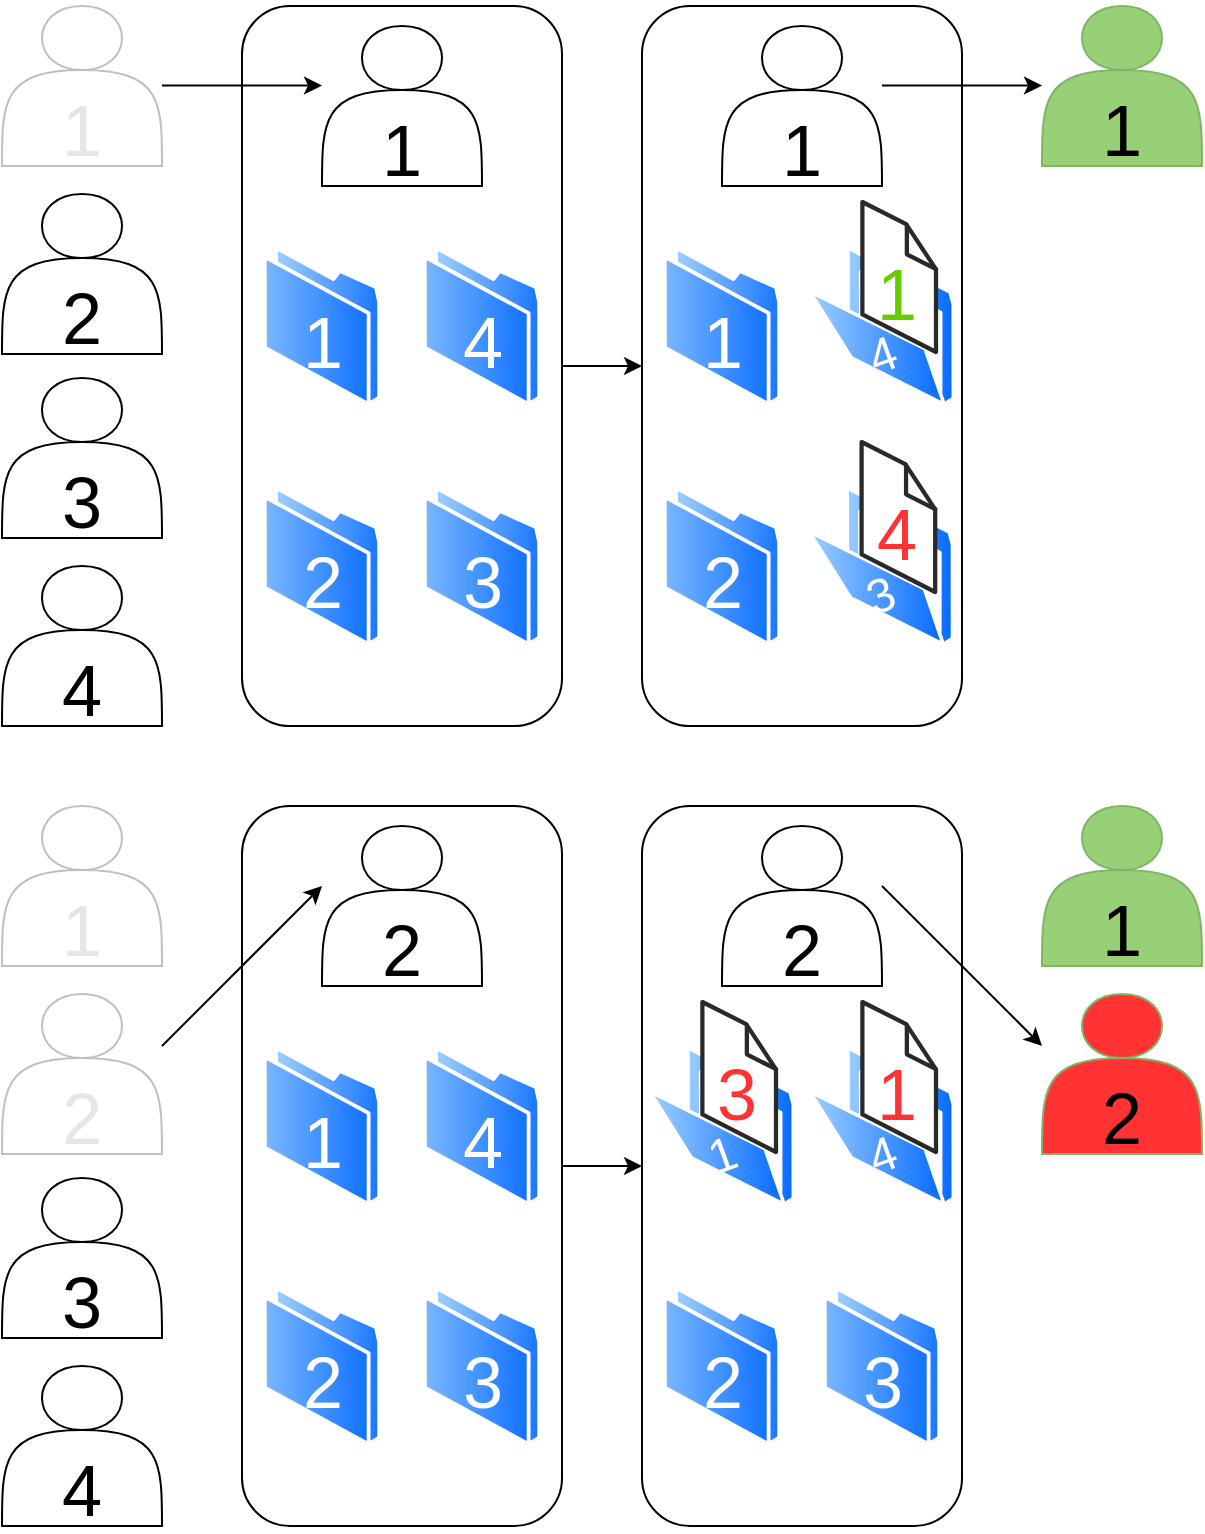 <mxfile version="22.0.0" type="device">
  <diagram name="Page-1" id="4MWNuNgpvRLzVZ8rR2-s">
    <mxGraphModel dx="1405" dy="898" grid="1" gridSize="10" guides="1" tooltips="1" connect="1" arrows="1" fold="1" page="1" pageScale="1" pageWidth="827" pageHeight="1169" background="none" math="0" shadow="0">
      <root>
        <mxCell id="0" />
        <mxCell id="1" parent="0" />
        <mxCell id="mppBB0xmaZZdKNHGbJdN-46" value="" style="rounded=1;whiteSpace=wrap;html=1;fillColor=none;" parent="1" vertex="1">
          <mxGeometry x="440" y="440" width="160" height="360" as="geometry" />
        </mxCell>
        <mxCell id="mppBB0xmaZZdKNHGbJdN-1" value="" style="image;perimeter=ellipsePerimeter;html=1;align=center;shadow=0;dashed=0;spacingTop=3;image=img/lib/active_directory/folder_open.svg;verticalAlign=middle;labelPosition=center;verticalLabelPosition=middle;" parent="1" vertex="1">
          <mxGeometry x="440" y="560" width="79.6" height="80" as="geometry" />
        </mxCell>
        <mxCell id="mppBB0xmaZZdKNHGbJdN-13" value="&lt;div&gt;&lt;font style=&quot;font-size: 36px;&quot;&gt;&lt;br&gt;&lt;/font&gt;&lt;/div&gt;&lt;div&gt;&lt;font style=&quot;font-size: 36px;&quot;&gt;3&lt;/font&gt;&lt;/div&gt;" style="shape=actor;whiteSpace=wrap;html=1;" parent="1" vertex="1">
          <mxGeometry x="120" y="226" width="80" height="80" as="geometry" />
        </mxCell>
        <mxCell id="mppBB0xmaZZdKNHGbJdN-14" value="&lt;div&gt;&lt;font style=&quot;font-size: 36px;&quot;&gt;&lt;br&gt;&lt;/font&gt;&lt;/div&gt;&lt;div&gt;&lt;font style=&quot;font-size: 36px;&quot;&gt;2&lt;/font&gt;&lt;/div&gt;" style="shape=actor;whiteSpace=wrap;html=1;" parent="1" vertex="1">
          <mxGeometry x="120" y="134" width="80" height="80" as="geometry" />
        </mxCell>
        <mxCell id="mppBB0xmaZZdKNHGbJdN-15" value="&lt;div&gt;&lt;font style=&quot;font-size: 36px;&quot;&gt;&lt;br&gt;&lt;/font&gt;&lt;/div&gt;&lt;div&gt;&lt;font style=&quot;font-size: 36px;&quot;&gt;4&lt;/font&gt;&lt;/div&gt;" style="shape=actor;whiteSpace=wrap;html=1;" parent="1" vertex="1">
          <mxGeometry x="120" y="320" width="80" height="80" as="geometry" />
        </mxCell>
        <mxCell id="mppBB0xmaZZdKNHGbJdN-27" value="" style="image;perimeter=ellipsePerimeter;html=1;align=center;shadow=0;dashed=0;spacingTop=3;image=img/lib/active_directory/folder.svg;imageBackground=none;imageBorder=none;verticalAlign=middle;labelPosition=center;verticalLabelPosition=middle;" parent="1" vertex="1">
          <mxGeometry x="440" y="680" width="80" height="80" as="geometry" />
        </mxCell>
        <mxCell id="mppBB0xmaZZdKNHGbJdN-28" value="" style="image;perimeter=ellipsePerimeter;html=1;align=center;shadow=0;dashed=0;spacingTop=3;image=img/lib/active_directory/folder.svg;imageBackground=none;imageBorder=none;verticalAlign=middle;labelPosition=center;verticalLabelPosition=middle;" parent="1" vertex="1">
          <mxGeometry x="520" y="680" width="80" height="80" as="geometry" />
        </mxCell>
        <mxCell id="mppBB0xmaZZdKNHGbJdN-32" value="&lt;font color=&quot;#ffffff&quot; style=&quot;font-size: 36px;&quot;&gt;2&lt;/font&gt;" style="text;html=1;align=center;verticalAlign=middle;resizable=0;points=[];autosize=1;" parent="1" vertex="1">
          <mxGeometry x="460" y="698" width="40" height="60" as="geometry" />
        </mxCell>
        <mxCell id="mppBB0xmaZZdKNHGbJdN-33" value="&lt;font color=&quot;#ffffff&quot; style=&quot;font-size: 36px;&quot;&gt;3&lt;/font&gt;" style="text;html=1;align=center;verticalAlign=middle;resizable=0;points=[];autosize=1;" parent="1" vertex="1">
          <mxGeometry x="540" y="698" width="40" height="60" as="geometry" />
        </mxCell>
        <mxCell id="mppBB0xmaZZdKNHGbJdN-36" value="" style="verticalLabelPosition=bottom;html=1;verticalAlign=top;strokeWidth=1;align=center;outlineConnect=0;dashed=0;outlineConnect=0;shape=mxgraph.aws3d.file;strokeColor=#292929;" parent="1" vertex="1">
          <mxGeometry x="470.2" y="538" width="36.8" height="75" as="geometry" />
        </mxCell>
        <mxCell id="mppBB0xmaZZdKNHGbJdN-37" value="&lt;font color=&quot;#ff3333&quot; style=&quot;font-size: 36px;&quot;&gt;3&lt;/font&gt;" style="text;html=1;align=center;verticalAlign=middle;resizable=0;points=[];autosize=1;" parent="1" vertex="1">
          <mxGeometry x="467" y="554" width="40" height="60" as="geometry" />
        </mxCell>
        <mxCell id="mppBB0xmaZZdKNHGbJdN-41" value="&lt;font style=&quot;font-size: 24px;&quot; color=&quot;#ffffff&quot;&gt;1&lt;/font&gt;" style="text;html=1;align=center;verticalAlign=middle;resizable=0;points=[];autosize=1;rotation=-20;" parent="1" vertex="1">
          <mxGeometry x="459.8" y="595" width="40" height="40" as="geometry" />
        </mxCell>
        <mxCell id="mppBB0xmaZZdKNHGbJdN-42" value="" style="image;perimeter=ellipsePerimeter;html=1;align=center;shadow=0;dashed=0;spacingTop=3;image=img/lib/active_directory/folder_open.svg;verticalAlign=middle;labelPosition=center;verticalLabelPosition=middle;" parent="1" vertex="1">
          <mxGeometry x="520" y="560" width="79.6" height="80" as="geometry" />
        </mxCell>
        <mxCell id="mppBB0xmaZZdKNHGbJdN-43" value="" style="verticalLabelPosition=bottom;html=1;verticalAlign=top;strokeWidth=1;align=center;outlineConnect=0;dashed=0;outlineConnect=0;shape=mxgraph.aws3d.file;strokeColor=#292929;" parent="1" vertex="1">
          <mxGeometry x="550.2" y="538" width="36.8" height="75" as="geometry" />
        </mxCell>
        <mxCell id="mppBB0xmaZZdKNHGbJdN-44" value="&lt;font color=&quot;#ff3333&quot; style=&quot;font-size: 36px;&quot;&gt;1&lt;/font&gt;" style="text;html=1;align=center;verticalAlign=middle;resizable=0;points=[];autosize=1;" parent="1" vertex="1">
          <mxGeometry x="547" y="554" width="40" height="60" as="geometry" />
        </mxCell>
        <mxCell id="mppBB0xmaZZdKNHGbJdN-45" value="&lt;font style=&quot;font-size: 24px;&quot; color=&quot;#ffffff&quot;&gt;4&lt;/font&gt;" style="text;html=1;align=center;verticalAlign=middle;resizable=0;points=[];autosize=1;rotation=-20;" parent="1" vertex="1">
          <mxGeometry x="539.8" y="595" width="40" height="40" as="geometry" />
        </mxCell>
        <mxCell id="mppBB0xmaZZdKNHGbJdN-129" style="edgeStyle=orthogonalEdgeStyle;rounded=0;orthogonalLoop=1;jettySize=auto;html=1;entryX=0;entryY=0.75;entryDx=0;entryDy=0;entryPerimeter=0;" parent="1" source="mppBB0xmaZZdKNHGbJdN-71" target="mppBB0xmaZZdKNHGbJdN-1" edge="1">
          <mxGeometry relative="1" as="geometry" />
        </mxCell>
        <mxCell id="mppBB0xmaZZdKNHGbJdN-71" value="" style="rounded=1;whiteSpace=wrap;html=1;fillColor=none;" parent="1" vertex="1">
          <mxGeometry x="240" y="440" width="160" height="360" as="geometry" />
        </mxCell>
        <mxCell id="mppBB0xmaZZdKNHGbJdN-72" value="" style="image;perimeter=ellipsePerimeter;html=1;align=center;shadow=0;dashed=0;spacingTop=3;image=img/lib/active_directory/folder.svg;imageBackground=none;imageBorder=none;verticalAlign=middle;labelPosition=center;verticalLabelPosition=middle;" parent="1" vertex="1">
          <mxGeometry x="320" y="560" width="80" height="80" as="geometry" />
        </mxCell>
        <mxCell id="mppBB0xmaZZdKNHGbJdN-73" value="" style="image;perimeter=ellipsePerimeter;html=1;align=center;shadow=0;dashed=0;spacingTop=3;image=img/lib/active_directory/folder.svg;imageBackground=none;imageBorder=none;verticalAlign=middle;labelPosition=center;verticalLabelPosition=middle;" parent="1" vertex="1">
          <mxGeometry x="240" y="680" width="80" height="80" as="geometry" />
        </mxCell>
        <mxCell id="mppBB0xmaZZdKNHGbJdN-74" value="" style="image;perimeter=ellipsePerimeter;html=1;align=center;shadow=0;dashed=0;spacingTop=3;image=img/lib/active_directory/folder.svg;imageBackground=none;imageBorder=none;verticalAlign=middle;labelPosition=center;verticalLabelPosition=middle;" parent="1" vertex="1">
          <mxGeometry x="320" y="680" width="80" height="80" as="geometry" />
        </mxCell>
        <mxCell id="mppBB0xmaZZdKNHGbJdN-75" value="" style="image;perimeter=ellipsePerimeter;html=1;align=center;shadow=0;dashed=0;spacingTop=3;image=img/lib/active_directory/folder.svg;imageBackground=none;imageBorder=none;verticalAlign=middle;labelPosition=center;verticalLabelPosition=middle;" parent="1" vertex="1">
          <mxGeometry x="240" y="560" width="80" height="80" as="geometry" />
        </mxCell>
        <mxCell id="mppBB0xmaZZdKNHGbJdN-76" value="&lt;font color=&quot;#ffffff&quot; style=&quot;font-size: 36px;&quot;&gt;1&lt;/font&gt;" style="text;html=1;align=center;verticalAlign=middle;resizable=0;points=[];autosize=1;" parent="1" vertex="1">
          <mxGeometry x="260" y="578" width="40" height="60" as="geometry" />
        </mxCell>
        <mxCell id="mppBB0xmaZZdKNHGbJdN-77" value="&lt;font color=&quot;#ffffff&quot; style=&quot;font-size: 36px;&quot;&gt;4&lt;/font&gt;" style="text;html=1;align=center;verticalAlign=middle;resizable=0;points=[];autosize=1;" parent="1" vertex="1">
          <mxGeometry x="340" y="578" width="40" height="60" as="geometry" />
        </mxCell>
        <mxCell id="mppBB0xmaZZdKNHGbJdN-78" value="&lt;font color=&quot;#ffffff&quot; style=&quot;font-size: 36px;&quot;&gt;2&lt;/font&gt;" style="text;html=1;align=center;verticalAlign=middle;resizable=0;points=[];autosize=1;" parent="1" vertex="1">
          <mxGeometry x="260" y="698" width="40" height="60" as="geometry" />
        </mxCell>
        <mxCell id="mppBB0xmaZZdKNHGbJdN-79" value="&lt;font color=&quot;#ffffff&quot; style=&quot;font-size: 36px;&quot;&gt;3&lt;/font&gt;" style="text;html=1;align=center;verticalAlign=middle;resizable=0;points=[];autosize=1;" parent="1" vertex="1">
          <mxGeometry x="340" y="698" width="40" height="60" as="geometry" />
        </mxCell>
        <mxCell id="mppBB0xmaZZdKNHGbJdN-104" style="edgeStyle=orthogonalEdgeStyle;rounded=0;orthogonalLoop=1;jettySize=auto;html=1;entryX=0;entryY=0.5;entryDx=0;entryDy=0;" parent="1" source="mppBB0xmaZZdKNHGbJdN-81" target="mppBB0xmaZZdKNHGbJdN-90" edge="1">
          <mxGeometry relative="1" as="geometry" />
        </mxCell>
        <mxCell id="mppBB0xmaZZdKNHGbJdN-81" value="" style="rounded=1;whiteSpace=wrap;html=1;fillColor=none;" parent="1" vertex="1">
          <mxGeometry x="240" y="40" width="160" height="360" as="geometry" />
        </mxCell>
        <mxCell id="mppBB0xmaZZdKNHGbJdN-82" value="" style="image;perimeter=ellipsePerimeter;html=1;align=center;shadow=0;dashed=0;spacingTop=3;image=img/lib/active_directory/folder.svg;imageBackground=none;imageBorder=none;verticalAlign=middle;labelPosition=center;verticalLabelPosition=middle;" parent="1" vertex="1">
          <mxGeometry x="320" y="160" width="80" height="80" as="geometry" />
        </mxCell>
        <mxCell id="mppBB0xmaZZdKNHGbJdN-83" value="" style="image;perimeter=ellipsePerimeter;html=1;align=center;shadow=0;dashed=0;spacingTop=3;image=img/lib/active_directory/folder.svg;imageBackground=none;imageBorder=none;verticalAlign=middle;labelPosition=center;verticalLabelPosition=middle;" parent="1" vertex="1">
          <mxGeometry x="240" y="280" width="80" height="80" as="geometry" />
        </mxCell>
        <mxCell id="mppBB0xmaZZdKNHGbJdN-84" value="" style="image;perimeter=ellipsePerimeter;html=1;align=center;shadow=0;dashed=0;spacingTop=3;image=img/lib/active_directory/folder.svg;imageBackground=none;imageBorder=none;verticalAlign=middle;labelPosition=center;verticalLabelPosition=middle;" parent="1" vertex="1">
          <mxGeometry x="320" y="280" width="80" height="80" as="geometry" />
        </mxCell>
        <mxCell id="mppBB0xmaZZdKNHGbJdN-85" value="" style="image;perimeter=ellipsePerimeter;html=1;align=center;shadow=0;dashed=0;spacingTop=3;image=img/lib/active_directory/folder.svg;imageBackground=none;imageBorder=none;verticalAlign=middle;labelPosition=center;verticalLabelPosition=middle;" parent="1" vertex="1">
          <mxGeometry x="240" y="160" width="80" height="80" as="geometry" />
        </mxCell>
        <mxCell id="mppBB0xmaZZdKNHGbJdN-86" value="&lt;font color=&quot;#ffffff&quot; style=&quot;font-size: 36px;&quot;&gt;1&lt;/font&gt;" style="text;html=1;align=center;verticalAlign=middle;resizable=0;points=[];autosize=1;" parent="1" vertex="1">
          <mxGeometry x="260" y="178" width="40" height="60" as="geometry" />
        </mxCell>
        <mxCell id="mppBB0xmaZZdKNHGbJdN-87" value="&lt;font color=&quot;#ffffff&quot; style=&quot;font-size: 36px;&quot;&gt;4&lt;/font&gt;" style="text;html=1;align=center;verticalAlign=middle;resizable=0;points=[];autosize=1;" parent="1" vertex="1">
          <mxGeometry x="340" y="178" width="40" height="60" as="geometry" />
        </mxCell>
        <mxCell id="mppBB0xmaZZdKNHGbJdN-88" value="&lt;font color=&quot;#ffffff&quot; style=&quot;font-size: 36px;&quot;&gt;2&lt;/font&gt;" style="text;html=1;align=center;verticalAlign=middle;resizable=0;points=[];autosize=1;" parent="1" vertex="1">
          <mxGeometry x="260" y="298" width="40" height="60" as="geometry" />
        </mxCell>
        <mxCell id="mppBB0xmaZZdKNHGbJdN-89" value="&lt;font color=&quot;#ffffff&quot; style=&quot;font-size: 36px;&quot;&gt;3&lt;/font&gt;" style="text;html=1;align=center;verticalAlign=middle;resizable=0;points=[];autosize=1;" parent="1" vertex="1">
          <mxGeometry x="340" y="298" width="40" height="60" as="geometry" />
        </mxCell>
        <mxCell id="mppBB0xmaZZdKNHGbJdN-90" value="" style="rounded=1;whiteSpace=wrap;html=1;fillColor=none;" parent="1" vertex="1">
          <mxGeometry x="440" y="40" width="160" height="360" as="geometry" />
        </mxCell>
        <mxCell id="mppBB0xmaZZdKNHGbJdN-91" value="" style="image;perimeter=ellipsePerimeter;html=1;align=center;shadow=0;dashed=0;spacingTop=3;image=img/lib/active_directory/folder.svg;imageBackground=none;imageBorder=none;verticalAlign=middle;labelPosition=center;verticalLabelPosition=middle;" parent="1" vertex="1">
          <mxGeometry x="440" y="280" width="80" height="80" as="geometry" />
        </mxCell>
        <mxCell id="mppBB0xmaZZdKNHGbJdN-92" value="&lt;font color=&quot;#ffffff&quot; style=&quot;font-size: 36px;&quot;&gt;2&lt;/font&gt;" style="text;html=1;align=center;verticalAlign=middle;resizable=0;points=[];autosize=1;" parent="1" vertex="1">
          <mxGeometry x="460" y="298" width="40" height="60" as="geometry" />
        </mxCell>
        <mxCell id="mppBB0xmaZZdKNHGbJdN-93" value="" style="image;perimeter=ellipsePerimeter;html=1;align=center;shadow=0;dashed=0;spacingTop=3;image=img/lib/active_directory/folder_open.svg;verticalAlign=middle;labelPosition=center;verticalLabelPosition=middle;" parent="1" vertex="1">
          <mxGeometry x="520" y="160" width="79.6" height="80" as="geometry" />
        </mxCell>
        <mxCell id="mppBB0xmaZZdKNHGbJdN-94" value="" style="verticalLabelPosition=bottom;html=1;verticalAlign=top;strokeWidth=1;align=center;outlineConnect=0;dashed=0;outlineConnect=0;shape=mxgraph.aws3d.file;strokeColor=#292929;" parent="1" vertex="1">
          <mxGeometry x="550.2" y="138" width="36.8" height="75" as="geometry" />
        </mxCell>
        <mxCell id="mppBB0xmaZZdKNHGbJdN-95" value="&lt;font color=&quot;#66cc00&quot; style=&quot;font-size: 36px;&quot;&gt;1&lt;/font&gt;" style="text;html=1;align=center;verticalAlign=middle;resizable=0;points=[];autosize=1;" parent="1" vertex="1">
          <mxGeometry x="547" y="154" width="40" height="60" as="geometry" />
        </mxCell>
        <mxCell id="mppBB0xmaZZdKNHGbJdN-96" value="&lt;font style=&quot;font-size: 24px;&quot; color=&quot;#ffffff&quot;&gt;4&lt;/font&gt;" style="text;html=1;align=center;verticalAlign=middle;resizable=0;points=[];autosize=1;rotation=-20;" parent="1" vertex="1">
          <mxGeometry x="539.8" y="195" width="40" height="40" as="geometry" />
        </mxCell>
        <mxCell id="mppBB0xmaZZdKNHGbJdN-97" value="" style="image;perimeter=ellipsePerimeter;html=1;align=center;shadow=0;dashed=0;spacingTop=3;image=img/lib/active_directory/folder_open.svg;verticalAlign=middle;labelPosition=center;verticalLabelPosition=middle;" parent="1" vertex="1">
          <mxGeometry x="519.6" y="280" width="79.6" height="80" as="geometry" />
        </mxCell>
        <mxCell id="mppBB0xmaZZdKNHGbJdN-98" value="" style="verticalLabelPosition=bottom;html=1;verticalAlign=top;strokeWidth=1;align=center;outlineConnect=0;dashed=0;outlineConnect=0;shape=mxgraph.aws3d.file;strokeColor=#292929;" parent="1" vertex="1">
          <mxGeometry x="549.8" y="258" width="36.8" height="75" as="geometry" />
        </mxCell>
        <mxCell id="mppBB0xmaZZdKNHGbJdN-99" value="&lt;font color=&quot;#ff3333&quot; style=&quot;font-size: 36px;&quot;&gt;4&lt;/font&gt;" style="text;html=1;align=center;verticalAlign=middle;resizable=0;points=[];autosize=1;" parent="1" vertex="1">
          <mxGeometry x="546.6" y="274" width="40" height="60" as="geometry" />
        </mxCell>
        <mxCell id="mppBB0xmaZZdKNHGbJdN-100" value="&lt;font style=&quot;font-size: 24px;&quot; color=&quot;#ffffff&quot;&gt;3&lt;/font&gt;" style="text;html=1;align=center;verticalAlign=middle;resizable=0;points=[];autosize=1;rotation=-20;" parent="1" vertex="1">
          <mxGeometry x="539.4" y="315" width="40" height="40" as="geometry" />
        </mxCell>
        <mxCell id="mppBB0xmaZZdKNHGbJdN-101" value="" style="image;perimeter=ellipsePerimeter;html=1;align=center;shadow=0;dashed=0;spacingTop=3;image=img/lib/active_directory/folder.svg;imageBackground=none;imageBorder=none;verticalAlign=middle;labelPosition=center;verticalLabelPosition=middle;" parent="1" vertex="1">
          <mxGeometry x="440" y="160" width="80" height="80" as="geometry" />
        </mxCell>
        <mxCell id="mppBB0xmaZZdKNHGbJdN-102" value="&lt;font color=&quot;#ffffff&quot; style=&quot;font-size: 36px;&quot;&gt;1&lt;/font&gt;" style="text;html=1;align=center;verticalAlign=middle;resizable=0;points=[];autosize=1;" parent="1" vertex="1">
          <mxGeometry x="460" y="178" width="40" height="60" as="geometry" />
        </mxCell>
        <mxCell id="mppBB0xmaZZdKNHGbJdN-105" value="&lt;div&gt;&lt;font style=&quot;font-size: 36px;&quot;&gt;&lt;br&gt;&lt;/font&gt;&lt;/div&gt;&lt;div&gt;&lt;font style=&quot;font-size: 36px;&quot;&gt;1&lt;/font&gt;&lt;/div&gt;" style="shape=actor;whiteSpace=wrap;html=1;" parent="1" vertex="1">
          <mxGeometry x="280" y="50" width="80" height="80" as="geometry" />
        </mxCell>
        <mxCell id="mppBB0xmaZZdKNHGbJdN-106" value="&lt;div&gt;&lt;font style=&quot;font-size: 36px;&quot;&gt;&lt;br&gt;&lt;/font&gt;&lt;/div&gt;&lt;div&gt;&lt;font style=&quot;font-size: 36px;&quot;&gt;1&lt;/font&gt;&lt;/div&gt;" style="shape=actor;whiteSpace=wrap;html=1;fillColor=#97D077;strokeColor=#82b366;" parent="1" vertex="1">
          <mxGeometry x="640" y="40" width="80" height="80" as="geometry" />
        </mxCell>
        <mxCell id="mppBB0xmaZZdKNHGbJdN-108" value="&lt;div&gt;&lt;font style=&quot;font-size: 36px;&quot;&gt;&lt;br&gt;&lt;/font&gt;&lt;/div&gt;&lt;div&gt;&lt;font style=&quot;font-size: 36px;&quot;&gt;3&lt;/font&gt;&lt;/div&gt;" style="shape=actor;whiteSpace=wrap;html=1;" parent="1" vertex="1">
          <mxGeometry x="120" y="626" width="80" height="80" as="geometry" />
        </mxCell>
        <mxCell id="mppBB0xmaZZdKNHGbJdN-109" value="&lt;div&gt;&lt;font color=&quot;#e6e6e6&quot; style=&quot;font-size: 36px;&quot;&gt;&lt;br&gt;&lt;/font&gt;&lt;/div&gt;&lt;div&gt;&lt;font color=&quot;#e6e6e6&quot; style=&quot;font-size: 36px;&quot;&gt;2&lt;/font&gt;&lt;/div&gt;" style="shape=actor;whiteSpace=wrap;html=1;opacity=25;" parent="1" vertex="1">
          <mxGeometry x="120" y="534" width="80" height="80" as="geometry" />
        </mxCell>
        <mxCell id="mppBB0xmaZZdKNHGbJdN-110" value="&lt;div&gt;&lt;font style=&quot;font-size: 36px;&quot;&gt;&lt;br&gt;&lt;/font&gt;&lt;/div&gt;&lt;div&gt;&lt;font style=&quot;font-size: 36px;&quot;&gt;4&lt;/font&gt;&lt;/div&gt;" style="shape=actor;whiteSpace=wrap;html=1;" parent="1" vertex="1">
          <mxGeometry x="120" y="720" width="80" height="80" as="geometry" />
        </mxCell>
        <mxCell id="mppBB0xmaZZdKNHGbJdN-111" value="&lt;div&gt;&lt;font color=&quot;#e6e6e6&quot; style=&quot;font-size: 36px;&quot;&gt;&lt;br&gt;&lt;/font&gt;&lt;/div&gt;&lt;div&gt;&lt;font color=&quot;#e6e6e6&quot; style=&quot;font-size: 36px;&quot;&gt;1&lt;/font&gt;&lt;/div&gt;" style="shape=actor;whiteSpace=wrap;html=1;opacity=25;" parent="1" vertex="1">
          <mxGeometry x="120" y="40" width="80" height="80" as="geometry" />
        </mxCell>
        <mxCell id="mppBB0xmaZZdKNHGbJdN-112" value="&lt;div&gt;&lt;font color=&quot;#e6e6e6&quot; style=&quot;font-size: 36px;&quot;&gt;&lt;br&gt;&lt;/font&gt;&lt;/div&gt;&lt;div&gt;&lt;font color=&quot;#e6e6e6&quot; style=&quot;font-size: 36px;&quot;&gt;1&lt;/font&gt;&lt;/div&gt;" style="shape=actor;whiteSpace=wrap;html=1;opacity=25;" parent="1" vertex="1">
          <mxGeometry x="120" y="440" width="80" height="80" as="geometry" />
        </mxCell>
        <mxCell id="mppBB0xmaZZdKNHGbJdN-113" value="&lt;div&gt;&lt;font style=&quot;font-size: 36px;&quot;&gt;&lt;br&gt;&lt;/font&gt;&lt;/div&gt;&lt;div&gt;&lt;font style=&quot;font-size: 36px;&quot;&gt;2&lt;/font&gt;&lt;/div&gt;" style="shape=actor;whiteSpace=wrap;html=1;" parent="1" vertex="1">
          <mxGeometry x="280" y="450" width="80" height="80" as="geometry" />
        </mxCell>
        <mxCell id="mppBB0xmaZZdKNHGbJdN-114" value="&lt;div&gt;&lt;font style=&quot;font-size: 36px;&quot;&gt;&lt;br&gt;&lt;/font&gt;&lt;/div&gt;&lt;div&gt;&lt;font style=&quot;font-size: 36px;&quot;&gt;2&lt;/font&gt;&lt;/div&gt;" style="shape=actor;whiteSpace=wrap;html=1;" parent="1" vertex="1">
          <mxGeometry x="480" y="450" width="80" height="80" as="geometry" />
        </mxCell>
        <mxCell id="mppBB0xmaZZdKNHGbJdN-121" value="&lt;div&gt;&lt;font style=&quot;font-size: 36px;&quot;&gt;&lt;br&gt;&lt;/font&gt;&lt;/div&gt;&lt;div&gt;&lt;font style=&quot;font-size: 36px;&quot;&gt;2&lt;/font&gt;&lt;/div&gt;" style="shape=actor;whiteSpace=wrap;html=1;fillColor=#FF3333;strokeColor=#82b366;" parent="1" vertex="1">
          <mxGeometry x="640" y="534" width="80" height="80" as="geometry" />
        </mxCell>
        <mxCell id="mppBB0xmaZZdKNHGbJdN-123" value="&lt;div&gt;&lt;font style=&quot;font-size: 36px;&quot;&gt;&lt;br&gt;&lt;/font&gt;&lt;/div&gt;&lt;div&gt;&lt;font style=&quot;font-size: 36px;&quot;&gt;1&lt;/font&gt;&lt;/div&gt;" style="shape=actor;whiteSpace=wrap;html=1;fillColor=#97D077;strokeColor=#82b366;" parent="1" vertex="1">
          <mxGeometry x="640" y="440" width="80" height="80" as="geometry" />
        </mxCell>
        <mxCell id="mppBB0xmaZZdKNHGbJdN-124" value="&lt;div&gt;&lt;font style=&quot;font-size: 36px;&quot;&gt;&lt;br&gt;&lt;/font&gt;&lt;/div&gt;&lt;div&gt;&lt;font style=&quot;font-size: 36px;&quot;&gt;1&lt;/font&gt;&lt;/div&gt;" style="shape=actor;whiteSpace=wrap;html=1;" parent="1" vertex="1">
          <mxGeometry x="480" y="50" width="80" height="80" as="geometry" />
        </mxCell>
        <mxCell id="mppBB0xmaZZdKNHGbJdN-125" value="" style="endArrow=classic;html=1;rounded=0;" parent="1" edge="1">
          <mxGeometry width="50" height="50" relative="1" as="geometry">
            <mxPoint x="200" y="79.76" as="sourcePoint" />
            <mxPoint x="280" y="79.76" as="targetPoint" />
          </mxGeometry>
        </mxCell>
        <mxCell id="mppBB0xmaZZdKNHGbJdN-126" value="" style="endArrow=classic;html=1;rounded=0;" parent="1" edge="1">
          <mxGeometry width="50" height="50" relative="1" as="geometry">
            <mxPoint x="560" y="79.76" as="sourcePoint" />
            <mxPoint x="640" y="79.76" as="targetPoint" />
          </mxGeometry>
        </mxCell>
        <mxCell id="mppBB0xmaZZdKNHGbJdN-127" value="" style="endArrow=classic;html=1;rounded=0;" parent="1" edge="1">
          <mxGeometry width="50" height="50" relative="1" as="geometry">
            <mxPoint x="200" y="560" as="sourcePoint" />
            <mxPoint x="280" y="480" as="targetPoint" />
          </mxGeometry>
        </mxCell>
        <mxCell id="mppBB0xmaZZdKNHGbJdN-128" value="" style="endArrow=classic;html=1;rounded=0;" parent="1" edge="1">
          <mxGeometry width="50" height="50" relative="1" as="geometry">
            <mxPoint x="560" y="480" as="sourcePoint" />
            <mxPoint x="640" y="560" as="targetPoint" />
          </mxGeometry>
        </mxCell>
      </root>
    </mxGraphModel>
  </diagram>
</mxfile>
